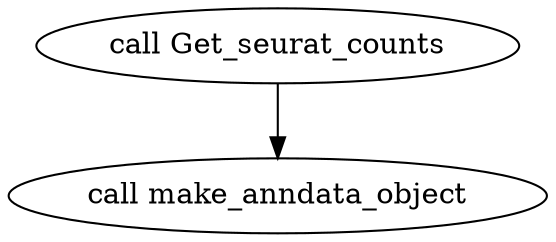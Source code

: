 digraph seurat_counts_to_anndata {
  #rankdir=LR;
  compound=true;

  # Links
  CALL_Get_seurat_counts -> CALL_make_anndata_object

  # Nodes
  CALL_Get_seurat_counts [label="call Get_seurat_counts"]
  CALL_make_anndata_object [label="call make_anndata_object"]
}
